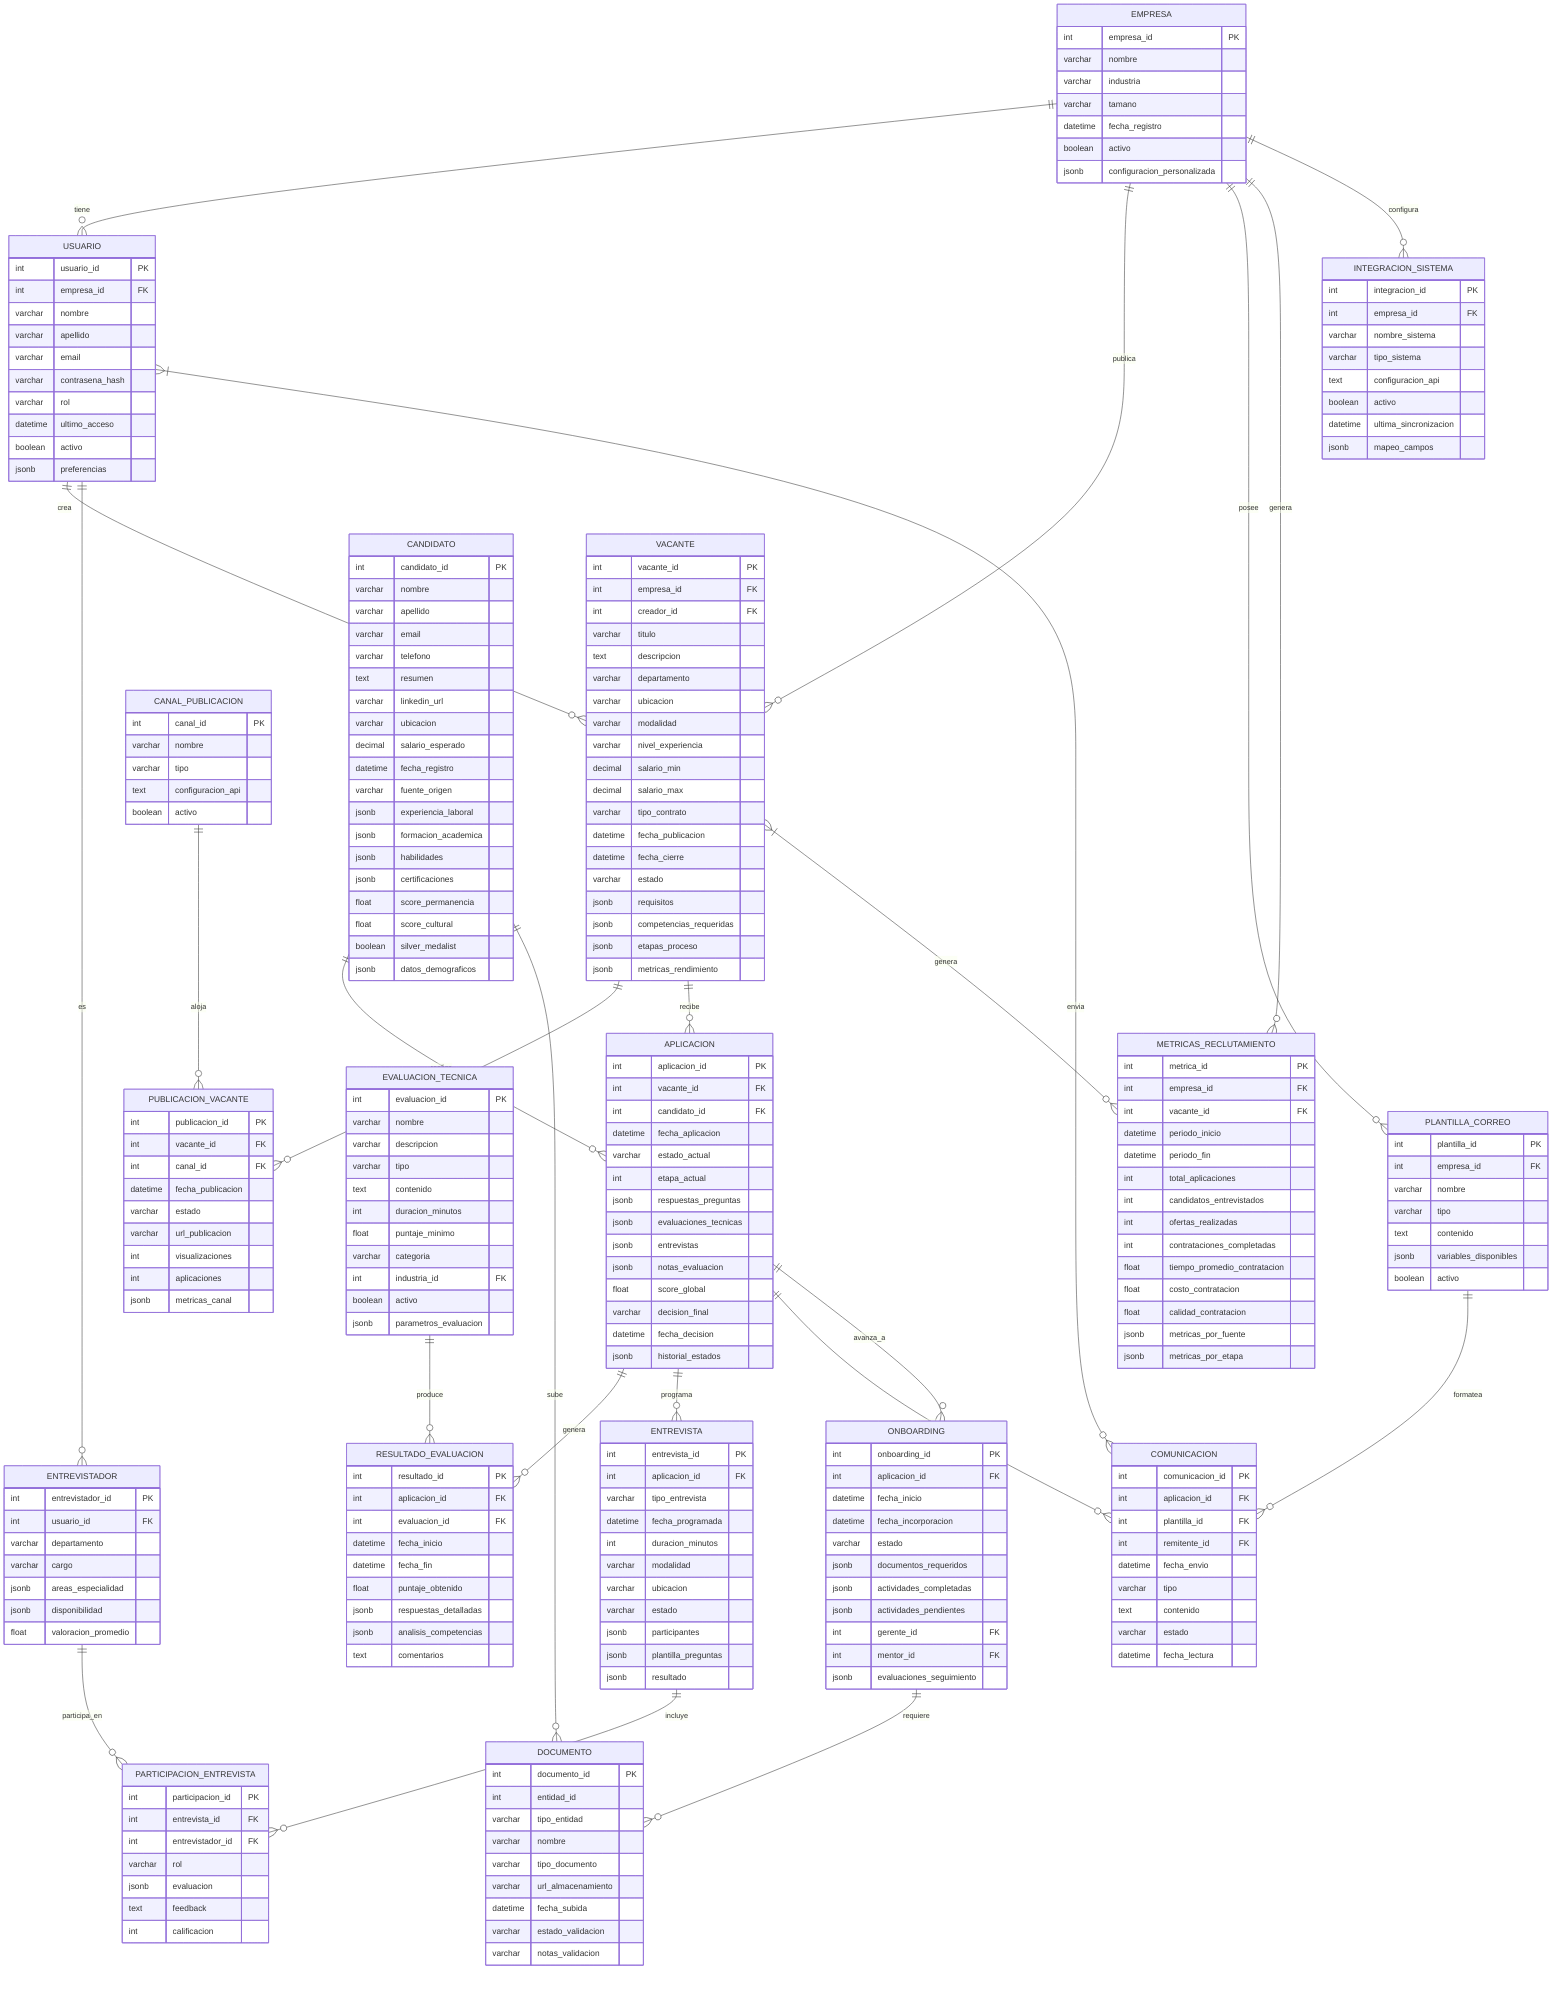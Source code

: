 erDiagram
    EMPRESA {
        int empresa_id PK
        varchar nombre
        varchar industria
        varchar tamano
        datetime fecha_registro
        boolean activo
        jsonb configuracion_personalizada
    }
    
    USUARIO {
        int usuario_id PK
        int empresa_id FK
        varchar nombre
        varchar apellido
        varchar email
        varchar contrasena_hash
        varchar rol
        datetime ultimo_acceso
        boolean activo
        jsonb preferencias
    }
    
    VACANTE {
        int vacante_id PK
        int empresa_id FK
        int creador_id FK
        varchar titulo
        text descripcion
        varchar departamento
        varchar ubicacion
        varchar modalidad
        varchar nivel_experiencia
        decimal salario_min
        decimal salario_max
        varchar tipo_contrato
        datetime fecha_publicacion
        datetime fecha_cierre
        varchar estado
        jsonb requisitos
        jsonb competencias_requeridas
        jsonb etapas_proceso
        jsonb metricas_rendimiento
    }
    
    CANAL_PUBLICACION {
        int canal_id PK
        varchar nombre
        varchar tipo
        text configuracion_api
        boolean activo
    }
    
    PUBLICACION_VACANTE {
        int publicacion_id PK
        int vacante_id FK
        int canal_id FK
        datetime fecha_publicacion
        varchar estado
        varchar url_publicacion
        int visualizaciones
        int aplicaciones
        jsonb metricas_canal
    }
    
    CANDIDATO {
        int candidato_id PK
        varchar nombre
        varchar apellido
        varchar email
        varchar telefono
        text resumen
        varchar linkedin_url
        varchar ubicacion
        decimal salario_esperado
        datetime fecha_registro
        varchar fuente_origen
        jsonb experiencia_laboral
        jsonb formacion_academica
        jsonb habilidades
        jsonb certificaciones
        float score_permanencia
        float score_cultural
        boolean silver_medalist
        jsonb datos_demograficos
    }
    
    APLICACION {
        int aplicacion_id PK
        int vacante_id FK
        int candidato_id FK
        datetime fecha_aplicacion
        varchar estado_actual
        int etapa_actual
        jsonb respuestas_preguntas
        jsonb evaluaciones_tecnicas
        jsonb entrevistas
        jsonb notas_evaluacion
        float score_global
        varchar decision_final
        datetime fecha_decision
        jsonb historial_estados
    }
    
    EVALUACION_TECNICA {
        int evaluacion_id PK
        varchar nombre
        varchar descripcion
        varchar tipo
        text contenido
        int duracion_minutos
        float puntaje_minimo
        varchar categoria
        int industria_id FK
        boolean activo
        jsonb parametros_evaluacion
    }
    
    RESULTADO_EVALUACION {
        int resultado_id PK
        int aplicacion_id FK
        int evaluacion_id FK
        datetime fecha_inicio
        datetime fecha_fin
        float puntaje_obtenido
        jsonb respuestas_detalladas
        jsonb analisis_competencias
        text comentarios
    }
    
    ENTREVISTA {
        int entrevista_id PK
        int aplicacion_id FK
        varchar tipo_entrevista
        datetime fecha_programada
        int duracion_minutos
        varchar modalidad
        varchar ubicacion
        varchar estado
        jsonb participantes
        jsonb plantilla_preguntas
        jsonb resultado
    }
    
    ENTREVISTADOR {
        int entrevistador_id PK
        int usuario_id FK
        varchar departamento
        varchar cargo
        jsonb areas_especialidad
        jsonb disponibilidad
        float valoracion_promedio
    }
    
    PARTICIPACION_ENTREVISTA {
        int participacion_id PK
        int entrevista_id FK
        int entrevistador_id FK
        varchar rol
        jsonb evaluacion
        text feedback
        int calificacion
    }
    
    PLANTILLA_CORREO {
        int plantilla_id PK
        int empresa_id FK
        varchar nombre
        varchar tipo
        text contenido
        jsonb variables_disponibles
        boolean activo
    }
    
    COMUNICACION {
        int comunicacion_id PK
        int aplicacion_id FK
        int plantilla_id FK
        int remitente_id FK
        datetime fecha_envio
        varchar tipo
        text contenido
        varchar estado
        datetime fecha_lectura
    }
    
    ONBOARDING {
        int onboarding_id PK
        int aplicacion_id FK
        datetime fecha_inicio
        datetime fecha_incorporacion
        varchar estado
        jsonb documentos_requeridos
        jsonb actividades_completadas
        jsonb actividades_pendientes
        int gerente_id FK
        int mentor_id FK
        jsonb evaluaciones_seguimiento
    }
    
    DOCUMENTO {
        int documento_id PK
        int entidad_id
        varchar tipo_entidad
        varchar nombre
        varchar tipo_documento
        varchar url_almacenamiento
        datetime fecha_subida
        varchar estado_validacion
        varchar notas_validacion
    }
    
    METRICAS_RECLUTAMIENTO {
        int metrica_id PK
        int empresa_id FK
        int vacante_id FK
        datetime periodo_inicio
        datetime periodo_fin
        int total_aplicaciones
        int candidatos_entrevistados
        int ofertas_realizadas
        int contrataciones_completadas
        float tiempo_promedio_contratacion
        float costo_contratacion
        float calidad_contratacion
        jsonb metricas_por_fuente
        jsonb metricas_por_etapa
    }
    
    INTEGRACION_SISTEMA {
        int integracion_id PK
        int empresa_id FK
        varchar nombre_sistema
        varchar tipo_sistema
        text configuracion_api
        boolean activo
        datetime ultima_sincronizacion
        jsonb mapeo_campos
    }
    
    EMPRESA ||--o{ USUARIO : tiene
    EMPRESA ||--o{ VACANTE : publica
    EMPRESA ||--o{ PLANTILLA_CORREO : posee
    EMPRESA ||--o{ METRICAS_RECLUTAMIENTO : genera
    EMPRESA ||--o{ INTEGRACION_SISTEMA : configura
    
    USUARIO ||--o{ VACANTE : crea
    USUARIO ||--o{ ENTREVISTADOR : es
    USUARIO }|--o{ COMUNICACION : envia
    
    VACANTE ||--o{ PUBLICACION_VACANTE : tiene
    VACANTE ||--o{ APLICACION : recibe
    VACANTE }|--o{ METRICAS_RECLUTAMIENTO : genera
    
    CANAL_PUBLICACION ||--o{ PUBLICACION_VACANTE : aloja
    
    CANDIDATO ||--o{ APLICACION : realiza
    CANDIDATO ||--o{ DOCUMENTO : sube
    
    APLICACION ||--o{ RESULTADO_EVALUACION : genera
    APLICACION ||--o{ ENTREVISTA : programa
    APLICACION ||--o{ COMUNICACION : recibe
    APLICACION ||--o{ ONBOARDING : avanza_a
    
    EVALUACION_TECNICA ||--o{ RESULTADO_EVALUACION : produce
    
    ENTREVISTA ||--o{ PARTICIPACION_ENTREVISTA : incluye
    ENTREVISTADOR ||--o{ PARTICIPACION_ENTREVISTA : participa_en
    
    PLANTILLA_CORREO ||--o{ COMUNICACION : formatea
    
    ONBOARDING ||--o{ DOCUMENTO : requiere